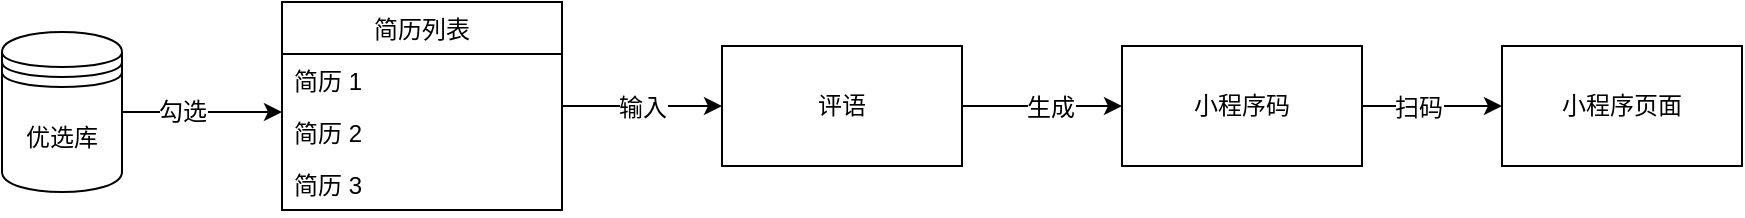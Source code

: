 <mxfile version="10.4.2" type="github"><diagram id="MYZhkmGdhrtdN9gM7VYC" name="第 1 页"><mxGraphModel dx="1534" dy="834" grid="1" gridSize="10" guides="1" tooltips="1" connect="1" arrows="1" fold="1" page="1" pageScale="1" pageWidth="1169" pageHeight="827" math="0" shadow="0"><root><mxCell id="0"/><mxCell id="1" parent="0"/><mxCell id="mDkehwjug2mFQj-JLkWE-3" value="" style="edgeStyle=orthogonalEdgeStyle;rounded=0;orthogonalLoop=1;jettySize=auto;html=1;" edge="1" parent="1" source="mDkehwjug2mFQj-JLkWE-1"><mxGeometry relative="1" as="geometry"><mxPoint x="330" y="330" as="targetPoint"/></mxGeometry></mxCell><mxCell id="mDkehwjug2mFQj-JLkWE-8" value="勾选" style="text;html=1;resizable=0;points=[];align=center;verticalAlign=middle;labelBackgroundColor=#ffffff;" vertex="1" connectable="0" parent="mDkehwjug2mFQj-JLkWE-3"><mxGeometry x="-0.25" relative="1" as="geometry"><mxPoint as="offset"/></mxGeometry></mxCell><mxCell id="mDkehwjug2mFQj-JLkWE-1" value="优选库" style="shape=datastore;whiteSpace=wrap;html=1;" vertex="1" parent="1"><mxGeometry x="190" y="290" width="60" height="80" as="geometry"/></mxCell><mxCell id="mDkehwjug2mFQj-JLkWE-14" value="" style="edgeStyle=orthogonalEdgeStyle;rounded=0;orthogonalLoop=1;jettySize=auto;html=1;" edge="1" parent="1" source="mDkehwjug2mFQj-JLkWE-4"><mxGeometry relative="1" as="geometry"><mxPoint x="550" y="327" as="targetPoint"/></mxGeometry></mxCell><mxCell id="mDkehwjug2mFQj-JLkWE-18" value="输入" style="text;html=1;resizable=0;points=[];align=center;verticalAlign=middle;labelBackgroundColor=#ffffff;" vertex="1" connectable="0" parent="mDkehwjug2mFQj-JLkWE-14"><mxGeometry y="5" relative="1" as="geometry"><mxPoint y="5" as="offset"/></mxGeometry></mxCell><mxCell id="mDkehwjug2mFQj-JLkWE-4" value="简历列表" style="swimlane;fontStyle=0;childLayout=stackLayout;horizontal=1;startSize=26;fillColor=none;horizontalStack=0;resizeParent=1;resizeParentMax=0;resizeLast=0;collapsible=1;marginBottom=0;" vertex="1" parent="1"><mxGeometry x="330" y="275" width="140" height="104" as="geometry"/></mxCell><mxCell id="mDkehwjug2mFQj-JLkWE-5" value="简历 1" style="text;strokeColor=none;fillColor=none;align=left;verticalAlign=top;spacingLeft=4;spacingRight=4;overflow=hidden;rotatable=0;points=[[0,0.5],[1,0.5]];portConstraint=eastwest;" vertex="1" parent="mDkehwjug2mFQj-JLkWE-4"><mxGeometry y="26" width="140" height="26" as="geometry"/></mxCell><mxCell id="mDkehwjug2mFQj-JLkWE-6" value="简历 2" style="text;strokeColor=none;fillColor=none;align=left;verticalAlign=top;spacingLeft=4;spacingRight=4;overflow=hidden;rotatable=0;points=[[0,0.5],[1,0.5]];portConstraint=eastwest;" vertex="1" parent="mDkehwjug2mFQj-JLkWE-4"><mxGeometry y="52" width="140" height="26" as="geometry"/></mxCell><mxCell id="mDkehwjug2mFQj-JLkWE-7" value="简历 3" style="text;strokeColor=none;fillColor=none;align=left;verticalAlign=top;spacingLeft=4;spacingRight=4;overflow=hidden;rotatable=0;points=[[0,0.5],[1,0.5]];portConstraint=eastwest;" vertex="1" parent="mDkehwjug2mFQj-JLkWE-4"><mxGeometry y="78" width="140" height="26" as="geometry"/></mxCell><mxCell id="mDkehwjug2mFQj-JLkWE-17" value="" style="edgeStyle=orthogonalEdgeStyle;rounded=0;orthogonalLoop=1;jettySize=auto;html=1;" edge="1" parent="1" source="mDkehwjug2mFQj-JLkWE-15"><mxGeometry relative="1" as="geometry"><mxPoint x="750" y="327" as="targetPoint"/></mxGeometry></mxCell><mxCell id="mDkehwjug2mFQj-JLkWE-20" value="生成" style="text;html=1;resizable=0;points=[];align=center;verticalAlign=middle;labelBackgroundColor=#ffffff;" vertex="1" connectable="0" parent="mDkehwjug2mFQj-JLkWE-17"><mxGeometry x="0.1" relative="1" as="geometry"><mxPoint as="offset"/></mxGeometry></mxCell><mxCell id="mDkehwjug2mFQj-JLkWE-15" value="评语" style="rounded=0;whiteSpace=wrap;html=1;" vertex="1" parent="1"><mxGeometry x="550" y="297" width="120" height="60" as="geometry"/></mxCell><mxCell id="mDkehwjug2mFQj-JLkWE-25" value="" style="edgeStyle=orthogonalEdgeStyle;rounded=0;orthogonalLoop=1;jettySize=auto;html=1;" edge="1" parent="1" source="mDkehwjug2mFQj-JLkWE-22" target="mDkehwjug2mFQj-JLkWE-24"><mxGeometry relative="1" as="geometry"/></mxCell><mxCell id="mDkehwjug2mFQj-JLkWE-26" value="扫码" style="text;html=1;resizable=0;points=[];align=center;verticalAlign=middle;labelBackgroundColor=#ffffff;" vertex="1" connectable="0" parent="mDkehwjug2mFQj-JLkWE-25"><mxGeometry x="-0.199" y="-1" relative="1" as="geometry"><mxPoint as="offset"/></mxGeometry></mxCell><mxCell id="mDkehwjug2mFQj-JLkWE-22" value="小程序码" style="rounded=0;whiteSpace=wrap;html=1;" vertex="1" parent="1"><mxGeometry x="750" y="297" width="120" height="60" as="geometry"/></mxCell><mxCell id="mDkehwjug2mFQj-JLkWE-24" value="小程序页面" style="rounded=0;whiteSpace=wrap;html=1;" vertex="1" parent="1"><mxGeometry x="940" y="297" width="120" height="60" as="geometry"/></mxCell></root></mxGraphModel></diagram></mxfile>